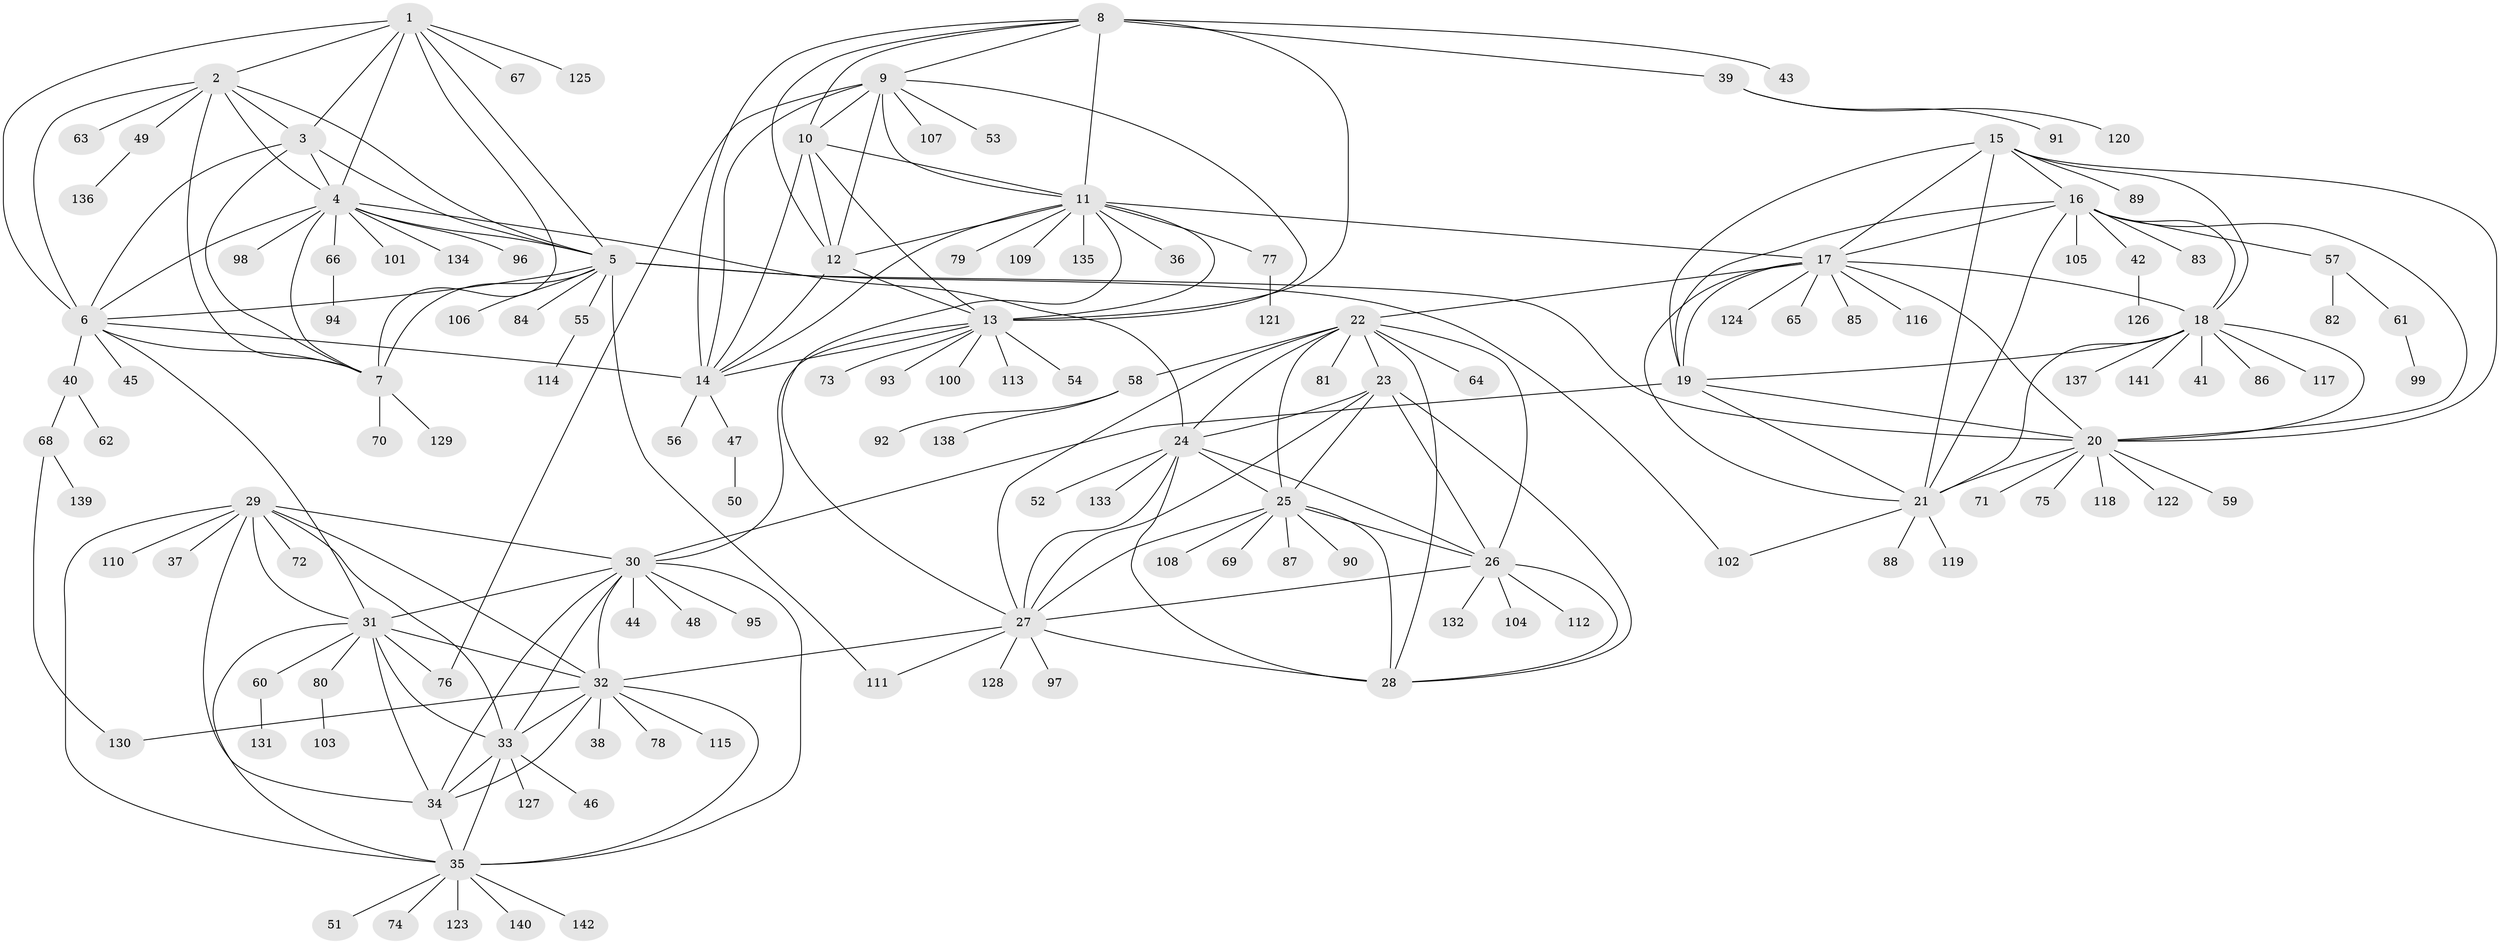 // coarse degree distribution, {7: 0.08139534883720931, 6: 0.09302325581395349, 11: 0.05813953488372093, 9: 0.05813953488372093, 5: 0.03488372093023256, 10: 0.011627906976744186, 4: 0.011627906976744186, 1: 0.5232558139534884, 3: 0.03488372093023256, 2: 0.09302325581395349}
// Generated by graph-tools (version 1.1) at 2025/52/03/04/25 22:52:14]
// undirected, 142 vertices, 226 edges
graph export_dot {
  node [color=gray90,style=filled];
  1;
  2;
  3;
  4;
  5;
  6;
  7;
  8;
  9;
  10;
  11;
  12;
  13;
  14;
  15;
  16;
  17;
  18;
  19;
  20;
  21;
  22;
  23;
  24;
  25;
  26;
  27;
  28;
  29;
  30;
  31;
  32;
  33;
  34;
  35;
  36;
  37;
  38;
  39;
  40;
  41;
  42;
  43;
  44;
  45;
  46;
  47;
  48;
  49;
  50;
  51;
  52;
  53;
  54;
  55;
  56;
  57;
  58;
  59;
  60;
  61;
  62;
  63;
  64;
  65;
  66;
  67;
  68;
  69;
  70;
  71;
  72;
  73;
  74;
  75;
  76;
  77;
  78;
  79;
  80;
  81;
  82;
  83;
  84;
  85;
  86;
  87;
  88;
  89;
  90;
  91;
  92;
  93;
  94;
  95;
  96;
  97;
  98;
  99;
  100;
  101;
  102;
  103;
  104;
  105;
  106;
  107;
  108;
  109;
  110;
  111;
  112;
  113;
  114;
  115;
  116;
  117;
  118;
  119;
  120;
  121;
  122;
  123;
  124;
  125;
  126;
  127;
  128;
  129;
  130;
  131;
  132;
  133;
  134;
  135;
  136;
  137;
  138;
  139;
  140;
  141;
  142;
  1 -- 2;
  1 -- 3;
  1 -- 4;
  1 -- 5;
  1 -- 6;
  1 -- 7;
  1 -- 67;
  1 -- 125;
  2 -- 3;
  2 -- 4;
  2 -- 5;
  2 -- 6;
  2 -- 7;
  2 -- 49;
  2 -- 63;
  3 -- 4;
  3 -- 5;
  3 -- 6;
  3 -- 7;
  4 -- 5;
  4 -- 6;
  4 -- 7;
  4 -- 24;
  4 -- 66;
  4 -- 96;
  4 -- 98;
  4 -- 101;
  4 -- 134;
  5 -- 6;
  5 -- 7;
  5 -- 20;
  5 -- 55;
  5 -- 84;
  5 -- 102;
  5 -- 106;
  5 -- 111;
  6 -- 7;
  6 -- 14;
  6 -- 31;
  6 -- 40;
  6 -- 45;
  7 -- 70;
  7 -- 129;
  8 -- 9;
  8 -- 10;
  8 -- 11;
  8 -- 12;
  8 -- 13;
  8 -- 14;
  8 -- 39;
  8 -- 43;
  9 -- 10;
  9 -- 11;
  9 -- 12;
  9 -- 13;
  9 -- 14;
  9 -- 53;
  9 -- 76;
  9 -- 107;
  10 -- 11;
  10 -- 12;
  10 -- 13;
  10 -- 14;
  11 -- 12;
  11 -- 13;
  11 -- 14;
  11 -- 17;
  11 -- 27;
  11 -- 36;
  11 -- 77;
  11 -- 79;
  11 -- 109;
  11 -- 135;
  12 -- 13;
  12 -- 14;
  13 -- 14;
  13 -- 30;
  13 -- 54;
  13 -- 73;
  13 -- 93;
  13 -- 100;
  13 -- 113;
  14 -- 47;
  14 -- 56;
  15 -- 16;
  15 -- 17;
  15 -- 18;
  15 -- 19;
  15 -- 20;
  15 -- 21;
  15 -- 89;
  16 -- 17;
  16 -- 18;
  16 -- 19;
  16 -- 20;
  16 -- 21;
  16 -- 42;
  16 -- 57;
  16 -- 83;
  16 -- 105;
  17 -- 18;
  17 -- 19;
  17 -- 20;
  17 -- 21;
  17 -- 22;
  17 -- 65;
  17 -- 85;
  17 -- 116;
  17 -- 124;
  18 -- 19;
  18 -- 20;
  18 -- 21;
  18 -- 41;
  18 -- 86;
  18 -- 117;
  18 -- 137;
  18 -- 141;
  19 -- 20;
  19 -- 21;
  19 -- 30;
  20 -- 21;
  20 -- 59;
  20 -- 71;
  20 -- 75;
  20 -- 118;
  20 -- 122;
  21 -- 88;
  21 -- 102;
  21 -- 119;
  22 -- 23;
  22 -- 24;
  22 -- 25;
  22 -- 26;
  22 -- 27;
  22 -- 28;
  22 -- 58;
  22 -- 64;
  22 -- 81;
  23 -- 24;
  23 -- 25;
  23 -- 26;
  23 -- 27;
  23 -- 28;
  24 -- 25;
  24 -- 26;
  24 -- 27;
  24 -- 28;
  24 -- 52;
  24 -- 133;
  25 -- 26;
  25 -- 27;
  25 -- 28;
  25 -- 69;
  25 -- 87;
  25 -- 90;
  25 -- 108;
  26 -- 27;
  26 -- 28;
  26 -- 104;
  26 -- 112;
  26 -- 132;
  27 -- 28;
  27 -- 32;
  27 -- 97;
  27 -- 111;
  27 -- 128;
  29 -- 30;
  29 -- 31;
  29 -- 32;
  29 -- 33;
  29 -- 34;
  29 -- 35;
  29 -- 37;
  29 -- 72;
  29 -- 110;
  30 -- 31;
  30 -- 32;
  30 -- 33;
  30 -- 34;
  30 -- 35;
  30 -- 44;
  30 -- 48;
  30 -- 95;
  31 -- 32;
  31 -- 33;
  31 -- 34;
  31 -- 35;
  31 -- 60;
  31 -- 76;
  31 -- 80;
  32 -- 33;
  32 -- 34;
  32 -- 35;
  32 -- 38;
  32 -- 78;
  32 -- 115;
  32 -- 130;
  33 -- 34;
  33 -- 35;
  33 -- 46;
  33 -- 127;
  34 -- 35;
  35 -- 51;
  35 -- 74;
  35 -- 123;
  35 -- 140;
  35 -- 142;
  39 -- 91;
  39 -- 120;
  40 -- 62;
  40 -- 68;
  42 -- 126;
  47 -- 50;
  49 -- 136;
  55 -- 114;
  57 -- 61;
  57 -- 82;
  58 -- 92;
  58 -- 138;
  60 -- 131;
  61 -- 99;
  66 -- 94;
  68 -- 130;
  68 -- 139;
  77 -- 121;
  80 -- 103;
}

